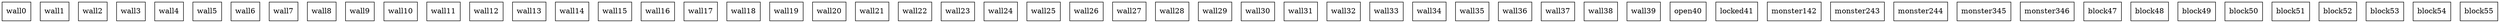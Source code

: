 graph room {
 node [shape="box"]; wall0 [pos="1,1!"]; wall1 [pos="2,1!"]; wall2 [pos="3,1!"]; wall3 [pos="4,1!"]; wall4 [pos="5,1!"]; wall5 [pos="6,1!"]; wall6 [pos="7,1!"]; wall7 [pos="8,1!"]; wall8 [pos="9,1!"]; wall9 [pos="10,1!"]; wall10 [pos="11,1!"]; wall11 [pos="12,1!"]; wall12 [pos="13,1!"]; wall13 [pos="14,1!"]; wall14 [pos="1,2!"]; wall15 [pos="14,2!"]; wall16 [pos="1,3!"]; wall17 [pos="14,3!"]; wall18 [pos="1,4!"]; wall19 [pos="14,4!"]; wall20 [pos="1,5!"]; wall21 [pos="1,6!"]; wall22 [pos="14,6!"]; wall23 [pos="1,7!"]; wall24 [pos="14,7!"]; wall25 [pos="1,8!"]; wall26 [pos="14,8!"]; wall27 [pos="1,9!"]; wall28 [pos="2,9!"]; wall29 [pos="3,9!"]; wall30 [pos="4,9!"]; wall31 [pos="5,9!"]; wall32 [pos="6,9!"]; wall33 [pos="8,9!"]; wall34 [pos="9,9!"]; wall35 [pos="10,9!"]; wall36 [pos="11,9!"]; wall37 [pos="12,9!"]; wall38 [pos="13,9!"]; wall39 [pos="14,9!"]; open40 [pos="14,5!"]; locked41 [pos="7,9!"]; monster142 [pos="13,8!"]; monster243 [pos="2,5!"]; monster244 [pos="8,5!"]; monster345 [pos="10,4!"]; monster346 [pos="11,4!"]; block47 [pos="5,3!"]; block48 [pos="6,3!"]; block49 [pos="7,3!"]; block50 [pos="5,4!"]; block51 [pos="6,4!"]; block52 [pos="7,4!"]; block53 [pos="5,5!"]; block54 [pos="6,5!"]; block55 [pos="7,5!"]; }